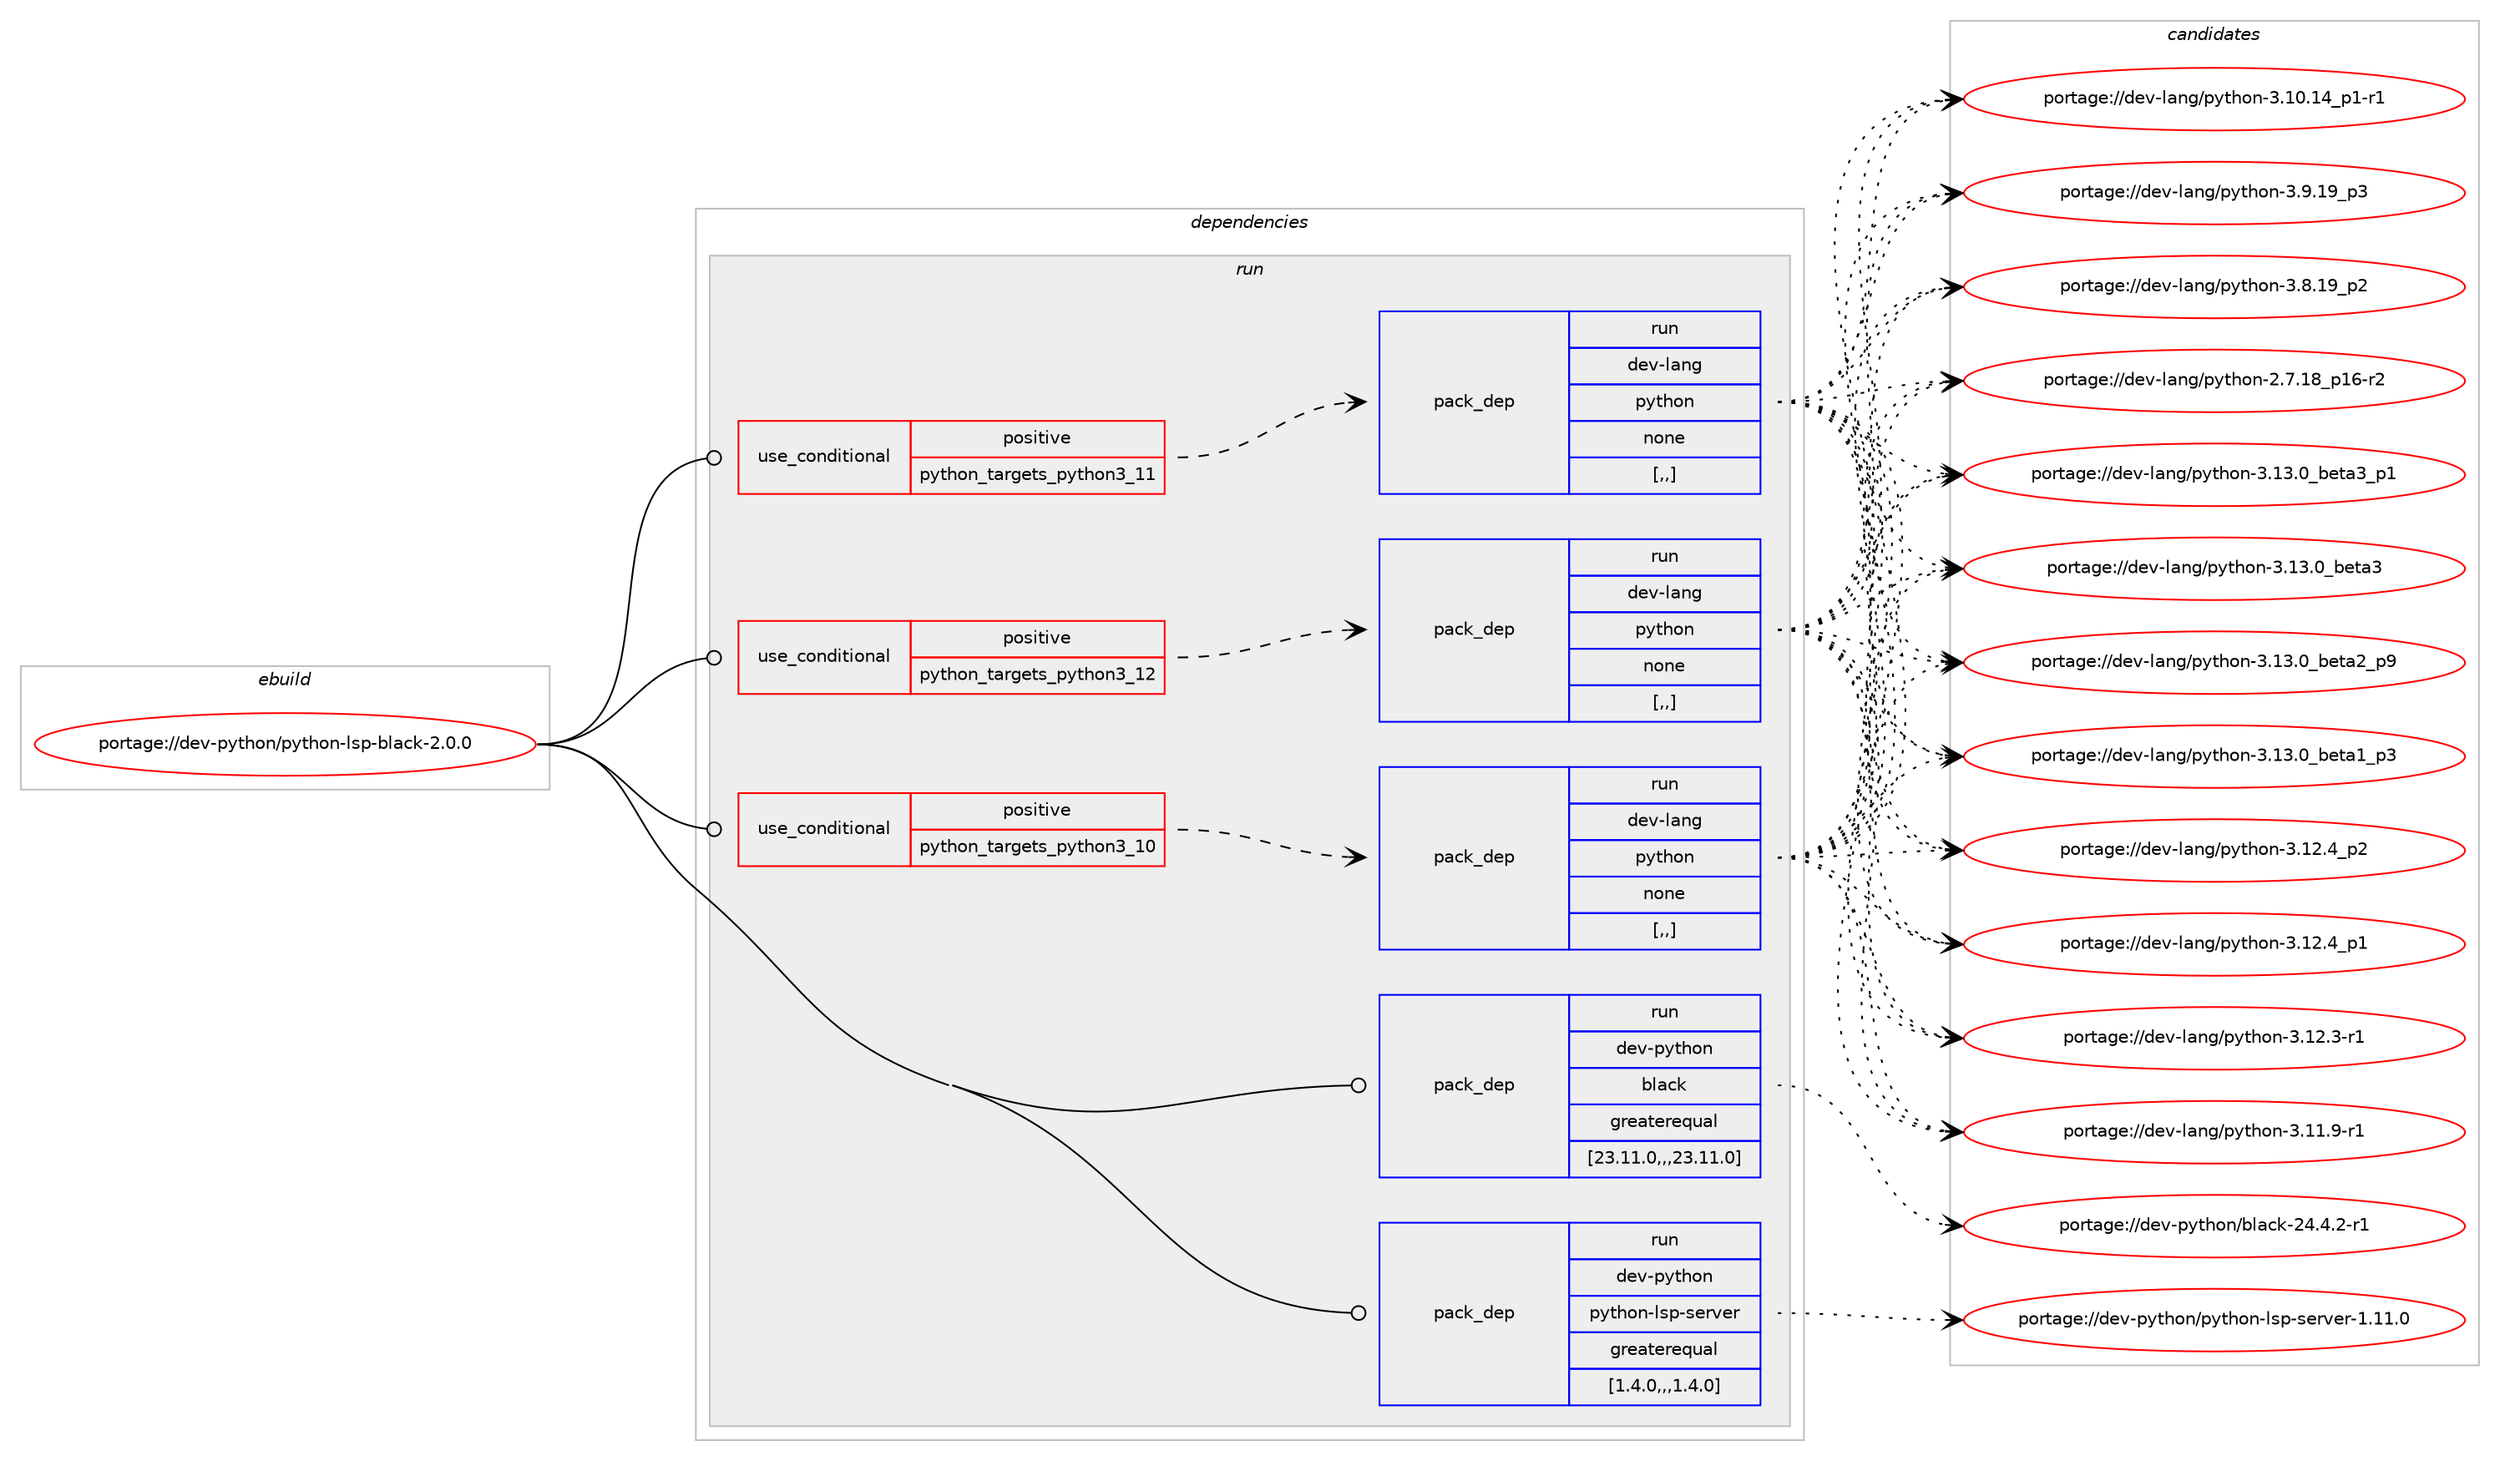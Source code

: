 digraph prolog {

# *************
# Graph options
# *************

newrank=true;
concentrate=true;
compound=true;
graph [rankdir=LR,fontname=Helvetica,fontsize=10,ranksep=1.5];#, ranksep=2.5, nodesep=0.2];
edge  [arrowhead=vee];
node  [fontname=Helvetica,fontsize=10];

# **********
# The ebuild
# **********

subgraph cluster_leftcol {
color=gray;
rank=same;
label=<<i>ebuild</i>>;
id [label="portage://dev-python/python-lsp-black-2.0.0", color=red, width=4, href="../dev-python/python-lsp-black-2.0.0.svg"];
}

# ****************
# The dependencies
# ****************

subgraph cluster_midcol {
color=gray;
label=<<i>dependencies</i>>;
subgraph cluster_compile {
fillcolor="#eeeeee";
style=filled;
label=<<i>compile</i>>;
}
subgraph cluster_compileandrun {
fillcolor="#eeeeee";
style=filled;
label=<<i>compile and run</i>>;
}
subgraph cluster_run {
fillcolor="#eeeeee";
style=filled;
label=<<i>run</i>>;
subgraph cond37930 {
dependency159031 [label=<<TABLE BORDER="0" CELLBORDER="1" CELLSPACING="0" CELLPADDING="4"><TR><TD ROWSPAN="3" CELLPADDING="10">use_conditional</TD></TR><TR><TD>positive</TD></TR><TR><TD>python_targets_python3_10</TD></TR></TABLE>>, shape=none, color=red];
subgraph pack119843 {
dependency159032 [label=<<TABLE BORDER="0" CELLBORDER="1" CELLSPACING="0" CELLPADDING="4" WIDTH="220"><TR><TD ROWSPAN="6" CELLPADDING="30">pack_dep</TD></TR><TR><TD WIDTH="110">run</TD></TR><TR><TD>dev-lang</TD></TR><TR><TD>python</TD></TR><TR><TD>none</TD></TR><TR><TD>[,,]</TD></TR></TABLE>>, shape=none, color=blue];
}
dependency159031:e -> dependency159032:w [weight=20,style="dashed",arrowhead="vee"];
}
id:e -> dependency159031:w [weight=20,style="solid",arrowhead="odot"];
subgraph cond37931 {
dependency159033 [label=<<TABLE BORDER="0" CELLBORDER="1" CELLSPACING="0" CELLPADDING="4"><TR><TD ROWSPAN="3" CELLPADDING="10">use_conditional</TD></TR><TR><TD>positive</TD></TR><TR><TD>python_targets_python3_11</TD></TR></TABLE>>, shape=none, color=red];
subgraph pack119844 {
dependency159034 [label=<<TABLE BORDER="0" CELLBORDER="1" CELLSPACING="0" CELLPADDING="4" WIDTH="220"><TR><TD ROWSPAN="6" CELLPADDING="30">pack_dep</TD></TR><TR><TD WIDTH="110">run</TD></TR><TR><TD>dev-lang</TD></TR><TR><TD>python</TD></TR><TR><TD>none</TD></TR><TR><TD>[,,]</TD></TR></TABLE>>, shape=none, color=blue];
}
dependency159033:e -> dependency159034:w [weight=20,style="dashed",arrowhead="vee"];
}
id:e -> dependency159033:w [weight=20,style="solid",arrowhead="odot"];
subgraph cond37932 {
dependency159035 [label=<<TABLE BORDER="0" CELLBORDER="1" CELLSPACING="0" CELLPADDING="4"><TR><TD ROWSPAN="3" CELLPADDING="10">use_conditional</TD></TR><TR><TD>positive</TD></TR><TR><TD>python_targets_python3_12</TD></TR></TABLE>>, shape=none, color=red];
subgraph pack119845 {
dependency159036 [label=<<TABLE BORDER="0" CELLBORDER="1" CELLSPACING="0" CELLPADDING="4" WIDTH="220"><TR><TD ROWSPAN="6" CELLPADDING="30">pack_dep</TD></TR><TR><TD WIDTH="110">run</TD></TR><TR><TD>dev-lang</TD></TR><TR><TD>python</TD></TR><TR><TD>none</TD></TR><TR><TD>[,,]</TD></TR></TABLE>>, shape=none, color=blue];
}
dependency159035:e -> dependency159036:w [weight=20,style="dashed",arrowhead="vee"];
}
id:e -> dependency159035:w [weight=20,style="solid",arrowhead="odot"];
subgraph pack119846 {
dependency159037 [label=<<TABLE BORDER="0" CELLBORDER="1" CELLSPACING="0" CELLPADDING="4" WIDTH="220"><TR><TD ROWSPAN="6" CELLPADDING="30">pack_dep</TD></TR><TR><TD WIDTH="110">run</TD></TR><TR><TD>dev-python</TD></TR><TR><TD>black</TD></TR><TR><TD>greaterequal</TD></TR><TR><TD>[23.11.0,,,23.11.0]</TD></TR></TABLE>>, shape=none, color=blue];
}
id:e -> dependency159037:w [weight=20,style="solid",arrowhead="odot"];
subgraph pack119847 {
dependency159038 [label=<<TABLE BORDER="0" CELLBORDER="1" CELLSPACING="0" CELLPADDING="4" WIDTH="220"><TR><TD ROWSPAN="6" CELLPADDING="30">pack_dep</TD></TR><TR><TD WIDTH="110">run</TD></TR><TR><TD>dev-python</TD></TR><TR><TD>python-lsp-server</TD></TR><TR><TD>greaterequal</TD></TR><TR><TD>[1.4.0,,,1.4.0]</TD></TR></TABLE>>, shape=none, color=blue];
}
id:e -> dependency159038:w [weight=20,style="solid",arrowhead="odot"];
}
}

# **************
# The candidates
# **************

subgraph cluster_choices {
rank=same;
color=gray;
label=<<i>candidates</i>>;

subgraph choice119843 {
color=black;
nodesep=1;
choice10010111845108971101034711212111610411111045514649514648959810111697519511249 [label="portage://dev-lang/python-3.13.0_beta3_p1", color=red, width=4,href="../dev-lang/python-3.13.0_beta3_p1.svg"];
choice1001011184510897110103471121211161041111104551464951464895981011169751 [label="portage://dev-lang/python-3.13.0_beta3", color=red, width=4,href="../dev-lang/python-3.13.0_beta3.svg"];
choice10010111845108971101034711212111610411111045514649514648959810111697509511257 [label="portage://dev-lang/python-3.13.0_beta2_p9", color=red, width=4,href="../dev-lang/python-3.13.0_beta2_p9.svg"];
choice10010111845108971101034711212111610411111045514649514648959810111697499511251 [label="portage://dev-lang/python-3.13.0_beta1_p3", color=red, width=4,href="../dev-lang/python-3.13.0_beta1_p3.svg"];
choice100101118451089711010347112121116104111110455146495046529511250 [label="portage://dev-lang/python-3.12.4_p2", color=red, width=4,href="../dev-lang/python-3.12.4_p2.svg"];
choice100101118451089711010347112121116104111110455146495046529511249 [label="portage://dev-lang/python-3.12.4_p1", color=red, width=4,href="../dev-lang/python-3.12.4_p1.svg"];
choice100101118451089711010347112121116104111110455146495046514511449 [label="portage://dev-lang/python-3.12.3-r1", color=red, width=4,href="../dev-lang/python-3.12.3-r1.svg"];
choice100101118451089711010347112121116104111110455146494946574511449 [label="portage://dev-lang/python-3.11.9-r1", color=red, width=4,href="../dev-lang/python-3.11.9-r1.svg"];
choice100101118451089711010347112121116104111110455146494846495295112494511449 [label="portage://dev-lang/python-3.10.14_p1-r1", color=red, width=4,href="../dev-lang/python-3.10.14_p1-r1.svg"];
choice100101118451089711010347112121116104111110455146574649579511251 [label="portage://dev-lang/python-3.9.19_p3", color=red, width=4,href="../dev-lang/python-3.9.19_p3.svg"];
choice100101118451089711010347112121116104111110455146564649579511250 [label="portage://dev-lang/python-3.8.19_p2", color=red, width=4,href="../dev-lang/python-3.8.19_p2.svg"];
choice100101118451089711010347112121116104111110455046554649569511249544511450 [label="portage://dev-lang/python-2.7.18_p16-r2", color=red, width=4,href="../dev-lang/python-2.7.18_p16-r2.svg"];
dependency159032:e -> choice10010111845108971101034711212111610411111045514649514648959810111697519511249:w [style=dotted,weight="100"];
dependency159032:e -> choice1001011184510897110103471121211161041111104551464951464895981011169751:w [style=dotted,weight="100"];
dependency159032:e -> choice10010111845108971101034711212111610411111045514649514648959810111697509511257:w [style=dotted,weight="100"];
dependency159032:e -> choice10010111845108971101034711212111610411111045514649514648959810111697499511251:w [style=dotted,weight="100"];
dependency159032:e -> choice100101118451089711010347112121116104111110455146495046529511250:w [style=dotted,weight="100"];
dependency159032:e -> choice100101118451089711010347112121116104111110455146495046529511249:w [style=dotted,weight="100"];
dependency159032:e -> choice100101118451089711010347112121116104111110455146495046514511449:w [style=dotted,weight="100"];
dependency159032:e -> choice100101118451089711010347112121116104111110455146494946574511449:w [style=dotted,weight="100"];
dependency159032:e -> choice100101118451089711010347112121116104111110455146494846495295112494511449:w [style=dotted,weight="100"];
dependency159032:e -> choice100101118451089711010347112121116104111110455146574649579511251:w [style=dotted,weight="100"];
dependency159032:e -> choice100101118451089711010347112121116104111110455146564649579511250:w [style=dotted,weight="100"];
dependency159032:e -> choice100101118451089711010347112121116104111110455046554649569511249544511450:w [style=dotted,weight="100"];
}
subgraph choice119844 {
color=black;
nodesep=1;
choice10010111845108971101034711212111610411111045514649514648959810111697519511249 [label="portage://dev-lang/python-3.13.0_beta3_p1", color=red, width=4,href="../dev-lang/python-3.13.0_beta3_p1.svg"];
choice1001011184510897110103471121211161041111104551464951464895981011169751 [label="portage://dev-lang/python-3.13.0_beta3", color=red, width=4,href="../dev-lang/python-3.13.0_beta3.svg"];
choice10010111845108971101034711212111610411111045514649514648959810111697509511257 [label="portage://dev-lang/python-3.13.0_beta2_p9", color=red, width=4,href="../dev-lang/python-3.13.0_beta2_p9.svg"];
choice10010111845108971101034711212111610411111045514649514648959810111697499511251 [label="portage://dev-lang/python-3.13.0_beta1_p3", color=red, width=4,href="../dev-lang/python-3.13.0_beta1_p3.svg"];
choice100101118451089711010347112121116104111110455146495046529511250 [label="portage://dev-lang/python-3.12.4_p2", color=red, width=4,href="../dev-lang/python-3.12.4_p2.svg"];
choice100101118451089711010347112121116104111110455146495046529511249 [label="portage://dev-lang/python-3.12.4_p1", color=red, width=4,href="../dev-lang/python-3.12.4_p1.svg"];
choice100101118451089711010347112121116104111110455146495046514511449 [label="portage://dev-lang/python-3.12.3-r1", color=red, width=4,href="../dev-lang/python-3.12.3-r1.svg"];
choice100101118451089711010347112121116104111110455146494946574511449 [label="portage://dev-lang/python-3.11.9-r1", color=red, width=4,href="../dev-lang/python-3.11.9-r1.svg"];
choice100101118451089711010347112121116104111110455146494846495295112494511449 [label="portage://dev-lang/python-3.10.14_p1-r1", color=red, width=4,href="../dev-lang/python-3.10.14_p1-r1.svg"];
choice100101118451089711010347112121116104111110455146574649579511251 [label="portage://dev-lang/python-3.9.19_p3", color=red, width=4,href="../dev-lang/python-3.9.19_p3.svg"];
choice100101118451089711010347112121116104111110455146564649579511250 [label="portage://dev-lang/python-3.8.19_p2", color=red, width=4,href="../dev-lang/python-3.8.19_p2.svg"];
choice100101118451089711010347112121116104111110455046554649569511249544511450 [label="portage://dev-lang/python-2.7.18_p16-r2", color=red, width=4,href="../dev-lang/python-2.7.18_p16-r2.svg"];
dependency159034:e -> choice10010111845108971101034711212111610411111045514649514648959810111697519511249:w [style=dotted,weight="100"];
dependency159034:e -> choice1001011184510897110103471121211161041111104551464951464895981011169751:w [style=dotted,weight="100"];
dependency159034:e -> choice10010111845108971101034711212111610411111045514649514648959810111697509511257:w [style=dotted,weight="100"];
dependency159034:e -> choice10010111845108971101034711212111610411111045514649514648959810111697499511251:w [style=dotted,weight="100"];
dependency159034:e -> choice100101118451089711010347112121116104111110455146495046529511250:w [style=dotted,weight="100"];
dependency159034:e -> choice100101118451089711010347112121116104111110455146495046529511249:w [style=dotted,weight="100"];
dependency159034:e -> choice100101118451089711010347112121116104111110455146495046514511449:w [style=dotted,weight="100"];
dependency159034:e -> choice100101118451089711010347112121116104111110455146494946574511449:w [style=dotted,weight="100"];
dependency159034:e -> choice100101118451089711010347112121116104111110455146494846495295112494511449:w [style=dotted,weight="100"];
dependency159034:e -> choice100101118451089711010347112121116104111110455146574649579511251:w [style=dotted,weight="100"];
dependency159034:e -> choice100101118451089711010347112121116104111110455146564649579511250:w [style=dotted,weight="100"];
dependency159034:e -> choice100101118451089711010347112121116104111110455046554649569511249544511450:w [style=dotted,weight="100"];
}
subgraph choice119845 {
color=black;
nodesep=1;
choice10010111845108971101034711212111610411111045514649514648959810111697519511249 [label="portage://dev-lang/python-3.13.0_beta3_p1", color=red, width=4,href="../dev-lang/python-3.13.0_beta3_p1.svg"];
choice1001011184510897110103471121211161041111104551464951464895981011169751 [label="portage://dev-lang/python-3.13.0_beta3", color=red, width=4,href="../dev-lang/python-3.13.0_beta3.svg"];
choice10010111845108971101034711212111610411111045514649514648959810111697509511257 [label="portage://dev-lang/python-3.13.0_beta2_p9", color=red, width=4,href="../dev-lang/python-3.13.0_beta2_p9.svg"];
choice10010111845108971101034711212111610411111045514649514648959810111697499511251 [label="portage://dev-lang/python-3.13.0_beta1_p3", color=red, width=4,href="../dev-lang/python-3.13.0_beta1_p3.svg"];
choice100101118451089711010347112121116104111110455146495046529511250 [label="portage://dev-lang/python-3.12.4_p2", color=red, width=4,href="../dev-lang/python-3.12.4_p2.svg"];
choice100101118451089711010347112121116104111110455146495046529511249 [label="portage://dev-lang/python-3.12.4_p1", color=red, width=4,href="../dev-lang/python-3.12.4_p1.svg"];
choice100101118451089711010347112121116104111110455146495046514511449 [label="portage://dev-lang/python-3.12.3-r1", color=red, width=4,href="../dev-lang/python-3.12.3-r1.svg"];
choice100101118451089711010347112121116104111110455146494946574511449 [label="portage://dev-lang/python-3.11.9-r1", color=red, width=4,href="../dev-lang/python-3.11.9-r1.svg"];
choice100101118451089711010347112121116104111110455146494846495295112494511449 [label="portage://dev-lang/python-3.10.14_p1-r1", color=red, width=4,href="../dev-lang/python-3.10.14_p1-r1.svg"];
choice100101118451089711010347112121116104111110455146574649579511251 [label="portage://dev-lang/python-3.9.19_p3", color=red, width=4,href="../dev-lang/python-3.9.19_p3.svg"];
choice100101118451089711010347112121116104111110455146564649579511250 [label="portage://dev-lang/python-3.8.19_p2", color=red, width=4,href="../dev-lang/python-3.8.19_p2.svg"];
choice100101118451089711010347112121116104111110455046554649569511249544511450 [label="portage://dev-lang/python-2.7.18_p16-r2", color=red, width=4,href="../dev-lang/python-2.7.18_p16-r2.svg"];
dependency159036:e -> choice10010111845108971101034711212111610411111045514649514648959810111697519511249:w [style=dotted,weight="100"];
dependency159036:e -> choice1001011184510897110103471121211161041111104551464951464895981011169751:w [style=dotted,weight="100"];
dependency159036:e -> choice10010111845108971101034711212111610411111045514649514648959810111697509511257:w [style=dotted,weight="100"];
dependency159036:e -> choice10010111845108971101034711212111610411111045514649514648959810111697499511251:w [style=dotted,weight="100"];
dependency159036:e -> choice100101118451089711010347112121116104111110455146495046529511250:w [style=dotted,weight="100"];
dependency159036:e -> choice100101118451089711010347112121116104111110455146495046529511249:w [style=dotted,weight="100"];
dependency159036:e -> choice100101118451089711010347112121116104111110455146495046514511449:w [style=dotted,weight="100"];
dependency159036:e -> choice100101118451089711010347112121116104111110455146494946574511449:w [style=dotted,weight="100"];
dependency159036:e -> choice100101118451089711010347112121116104111110455146494846495295112494511449:w [style=dotted,weight="100"];
dependency159036:e -> choice100101118451089711010347112121116104111110455146574649579511251:w [style=dotted,weight="100"];
dependency159036:e -> choice100101118451089711010347112121116104111110455146564649579511250:w [style=dotted,weight="100"];
dependency159036:e -> choice100101118451089711010347112121116104111110455046554649569511249544511450:w [style=dotted,weight="100"];
}
subgraph choice119846 {
color=black;
nodesep=1;
choice1001011184511212111610411111047981089799107455052465246504511449 [label="portage://dev-python/black-24.4.2-r1", color=red, width=4,href="../dev-python/black-24.4.2-r1.svg"];
dependency159037:e -> choice1001011184511212111610411111047981089799107455052465246504511449:w [style=dotted,weight="100"];
}
subgraph choice119847 {
color=black;
nodesep=1;
choice1001011184511212111610411111047112121116104111110451081151124511510111411810111445494649494648 [label="portage://dev-python/python-lsp-server-1.11.0", color=red, width=4,href="../dev-python/python-lsp-server-1.11.0.svg"];
dependency159038:e -> choice1001011184511212111610411111047112121116104111110451081151124511510111411810111445494649494648:w [style=dotted,weight="100"];
}
}

}
